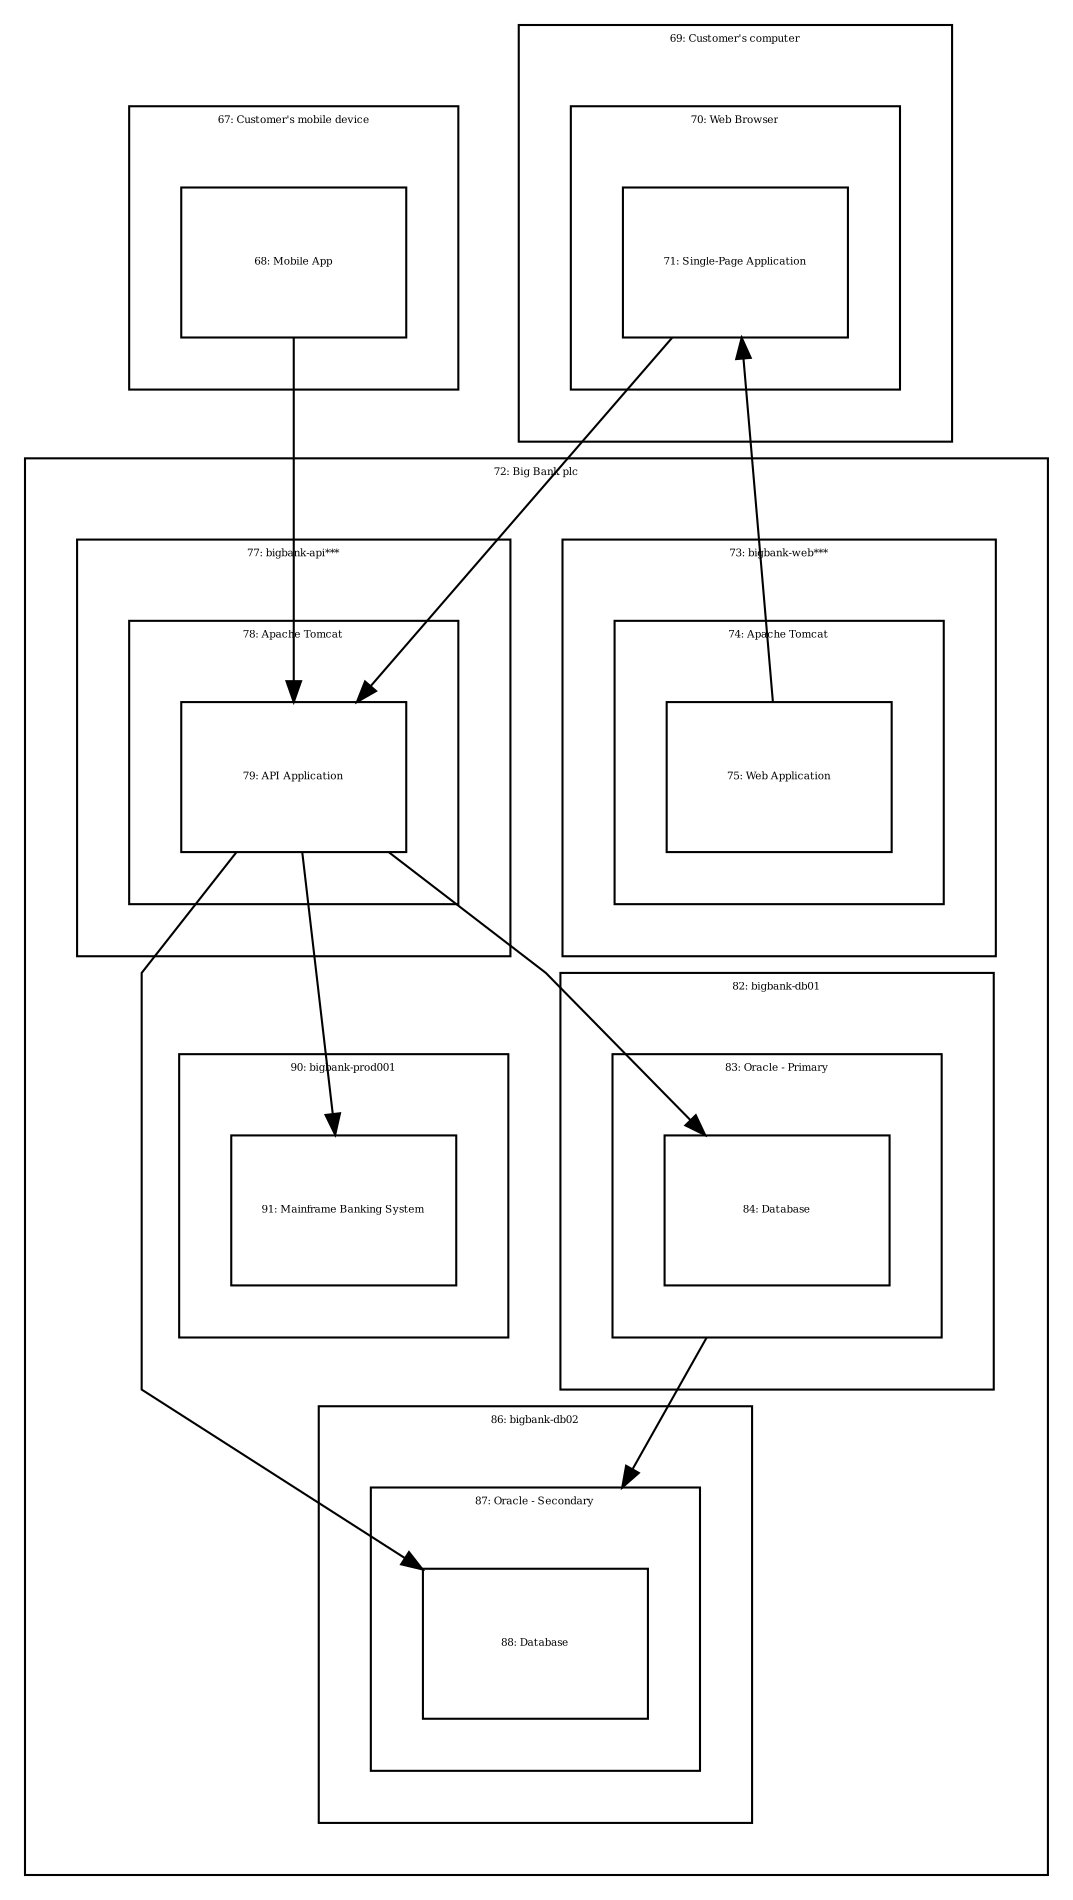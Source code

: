 digraph {
  compound=true
  graph [splines=polyline,rankdir=TB,ranksep=1.0,nodesep=1.0,fontsize=5]
  node [shape=box,fontsize=5]
  edge []

subgraph cluster_67 {
  margin=25
  label="67: Customer's mobile device"
  68 [width=1.500000,height=1.000000,fixedsize=true,id=68,label="68: Mobile App"]
}
subgraph cluster_69 {
  margin=25
  label="69: Customer's computer"
  subgraph cluster_70 {
    margin=25
    label="70: Web Browser"
    71 [width=1.500000,height=1.000000,fixedsize=true,id=71,label="71: Single-Page Application"]
  }
}
subgraph cluster_72 {
  margin=25
  label="72: Big Bank plc"
  subgraph cluster_86 {
    margin=25
    label="86: bigbank-db02"
    subgraph cluster_87 {
      margin=25
      label="87: Oracle - Secondary"
      88 [width=1.500000,height=1.000000,fixedsize=true,id=88,label="88: Database"]
    }
  }
  subgraph cluster_77 {
    margin=25
    label="77: bigbank-api***"
    subgraph cluster_78 {
      margin=25
      label="78: Apache Tomcat"
      79 [width=1.500000,height=1.000000,fixedsize=true,id=79,label="79: API Application"]
    }
  }
  subgraph cluster_90 {
    margin=25
    label="90: bigbank-prod001"
    91 [width=1.500000,height=1.000000,fixedsize=true,id=91,label="91: Mainframe Banking System"]
  }
  subgraph cluster_82 {
    margin=25
    label="82: bigbank-db01"
    subgraph cluster_83 {
      margin=25
      label="83: Oracle - Primary"
      84 [width=1.500000,height=1.000000,fixedsize=true,id=84,label="84: Database"]
    }
  }
  subgraph cluster_73 {
    margin=25
    label="73: bigbank-web***"
    subgraph cluster_74 {
      margin=25
      label="74: Apache Tomcat"
      75 [width=1.500000,height=1.000000,fixedsize=true,id=75,label="75: Web Application"]
    }
  }
}

  84 -> 88 [id=93,ltail=cluster_83,lhead=cluster_87]
  71 -> 79 [id=80]
  79 -> 91 [id=92]
  68 -> 79 [id=81]
  75 -> 71 [id=76]
  79 -> 84 [id=85]
  79 -> 88 [id=89]
}